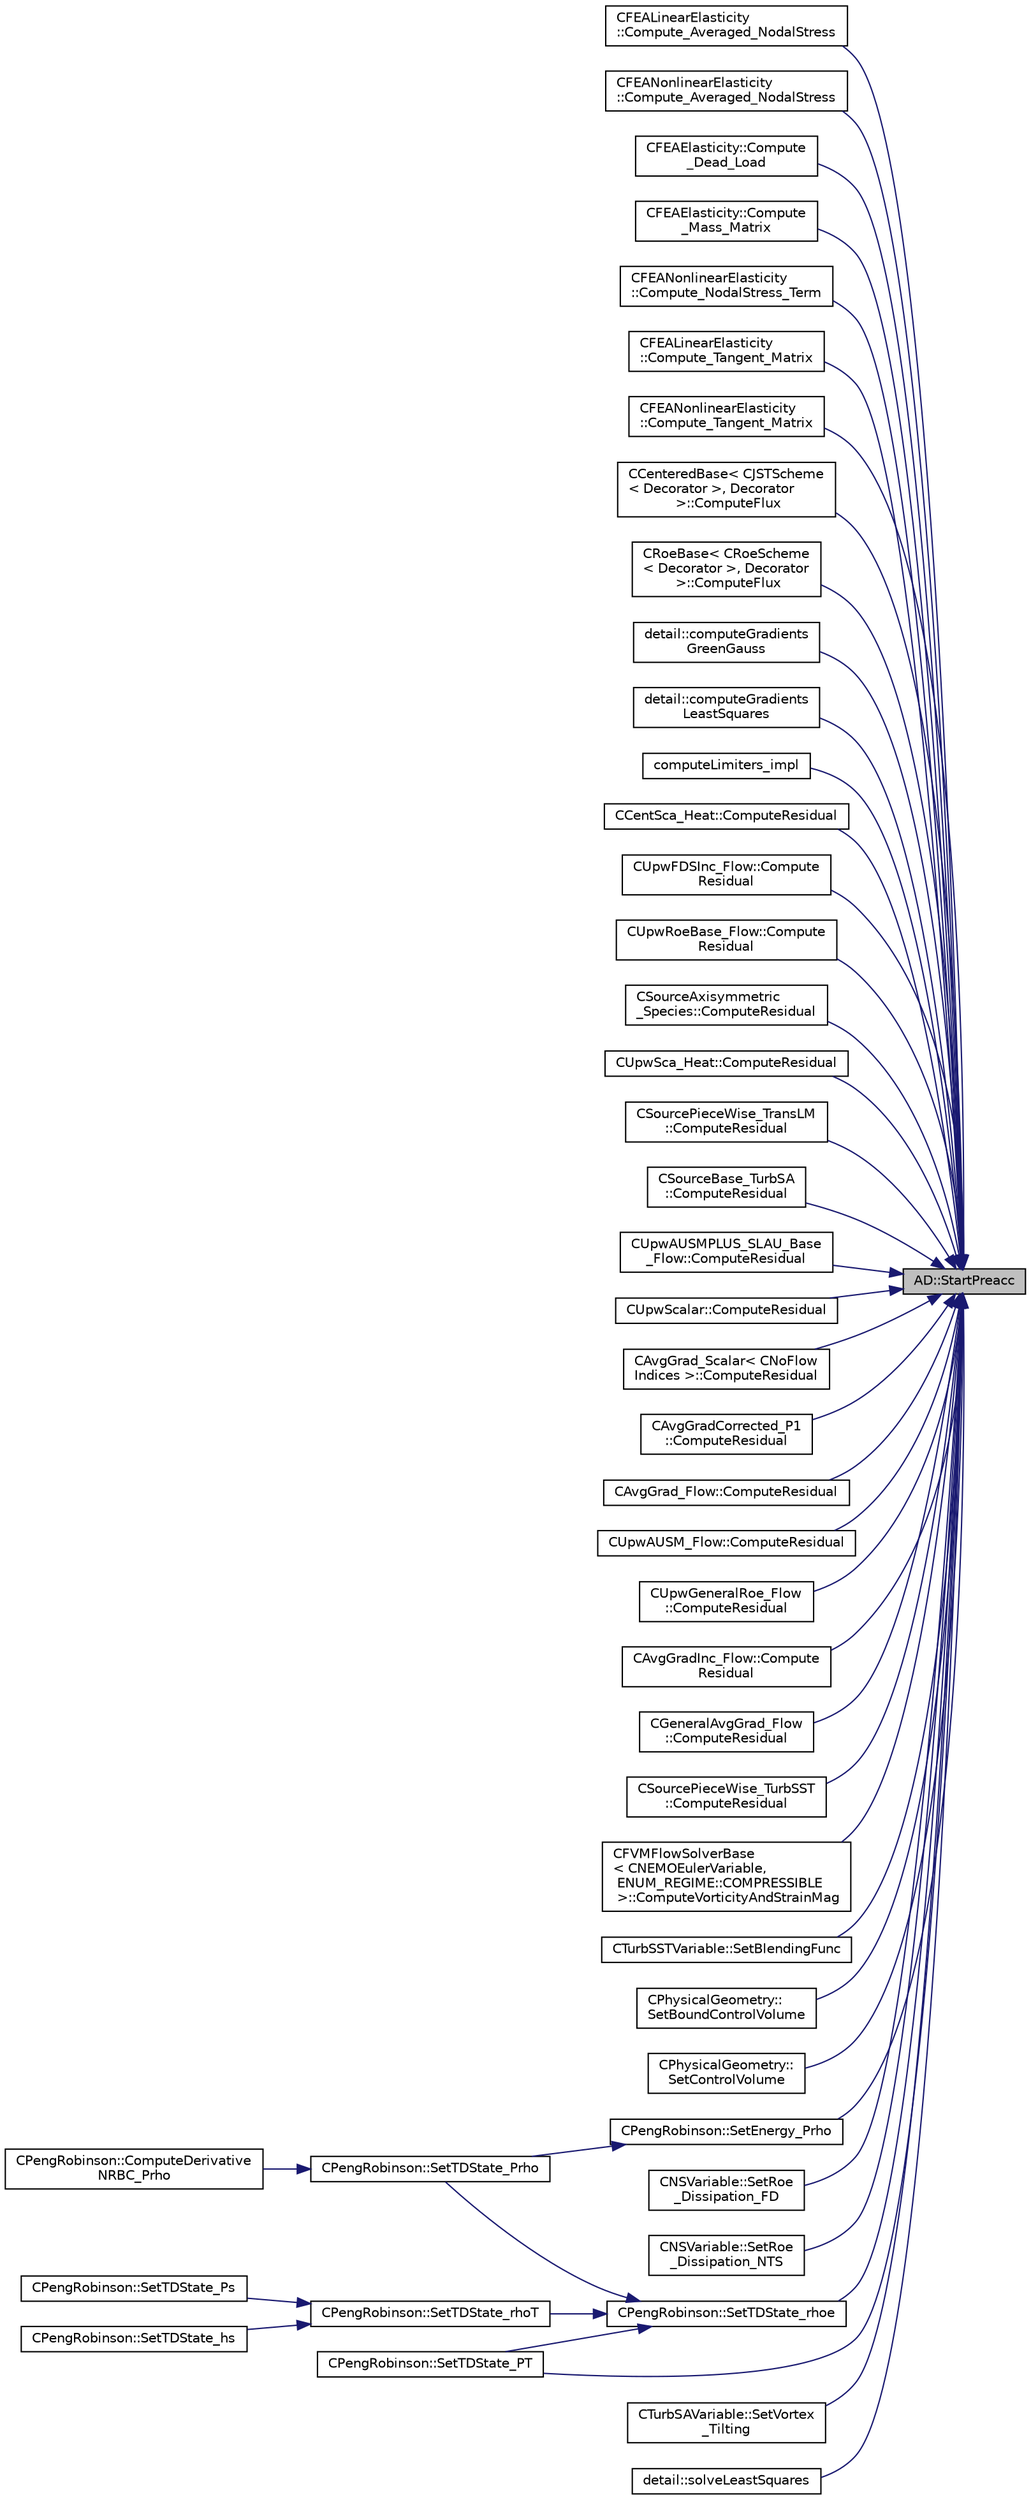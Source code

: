 digraph "AD::StartPreacc"
{
 // LATEX_PDF_SIZE
  edge [fontname="Helvetica",fontsize="10",labelfontname="Helvetica",labelfontsize="10"];
  node [fontname="Helvetica",fontsize="10",shape=record];
  rankdir="RL";
  Node1 [label="AD::StartPreacc",height=0.2,width=0.4,color="black", fillcolor="grey75", style="filled", fontcolor="black",tooltip="Starts a new preaccumulation section and sets the input variables."];
  Node1 -> Node2 [dir="back",color="midnightblue",fontsize="10",style="solid",fontname="Helvetica"];
  Node2 [label="CFEALinearElasticity\l::Compute_Averaged_NodalStress",height=0.2,width=0.4,color="black", fillcolor="white", style="filled",URL="$classCFEALinearElasticity.html#a288e8d51aa0dbb19df8abbbbcdbac73d",tooltip="Compute averaged nodal stresses (for post processing)."];
  Node1 -> Node3 [dir="back",color="midnightblue",fontsize="10",style="solid",fontname="Helvetica"];
  Node3 [label="CFEANonlinearElasticity\l::Compute_Averaged_NodalStress",height=0.2,width=0.4,color="black", fillcolor="white", style="filled",URL="$classCFEANonlinearElasticity.html#a5e58a54abd621567a59edb8cf8e1840a",tooltip="Compute averaged nodal stresses (for post processing)."];
  Node1 -> Node4 [dir="back",color="midnightblue",fontsize="10",style="solid",fontname="Helvetica"];
  Node4 [label="CFEAElasticity::Compute\l_Dead_Load",height=0.2,width=0.4,color="black", fillcolor="white", style="filled",URL="$classCFEAElasticity.html#a31ab10608a0f2b45808ee5635f0ec7d5",tooltip="Compute the nodal gravity loads for an element."];
  Node1 -> Node5 [dir="back",color="midnightblue",fontsize="10",style="solid",fontname="Helvetica"];
  Node5 [label="CFEAElasticity::Compute\l_Mass_Matrix",height=0.2,width=0.4,color="black", fillcolor="white", style="filled",URL="$classCFEAElasticity.html#aa915d6053f8f7ea785ce4a44033b3c18",tooltip="Build the mass matrix of an element."];
  Node1 -> Node6 [dir="back",color="midnightblue",fontsize="10",style="solid",fontname="Helvetica"];
  Node6 [label="CFEANonlinearElasticity\l::Compute_NodalStress_Term",height=0.2,width=0.4,color="black", fillcolor="white", style="filled",URL="$classCFEANonlinearElasticity.html#a898db96454279eeab05c6f91408e233c",tooltip="Compute the nodal stress terms for an element."];
  Node1 -> Node7 [dir="back",color="midnightblue",fontsize="10",style="solid",fontname="Helvetica"];
  Node7 [label="CFEALinearElasticity\l::Compute_Tangent_Matrix",height=0.2,width=0.4,color="black", fillcolor="white", style="filled",URL="$classCFEALinearElasticity.html#a294b57499c97b1aeeb60330818f99ca4",tooltip="Build the tangent stiffness matrix of an element."];
  Node1 -> Node8 [dir="back",color="midnightblue",fontsize="10",style="solid",fontname="Helvetica"];
  Node8 [label="CFEANonlinearElasticity\l::Compute_Tangent_Matrix",height=0.2,width=0.4,color="black", fillcolor="white", style="filled",URL="$classCFEANonlinearElasticity.html#a030a902bbc782bab5bcad7479cae99bf",tooltip="Build the tangent stiffness matrix of an element."];
  Node1 -> Node9 [dir="back",color="midnightblue",fontsize="10",style="solid",fontname="Helvetica"];
  Node9 [label="CCenteredBase\< CJSTScheme\l\< Decorator \>, Decorator\l \>::ComputeFlux",height=0.2,width=0.4,color="black", fillcolor="white", style="filled",URL="$classCCenteredBase.html#ac9b1510a81f92bcdc4c319b415d1ea82",tooltip="Implementation of the base centered flux."];
  Node1 -> Node10 [dir="back",color="midnightblue",fontsize="10",style="solid",fontname="Helvetica"];
  Node10 [label="CRoeBase\< CRoeScheme\l\< Decorator \>, Decorator\l \>::ComputeFlux",height=0.2,width=0.4,color="black", fillcolor="white", style="filled",URL="$classCRoeBase.html#a66014e97b96e951548712bc65bb2857e",tooltip="Implementation of the base Roe flux."];
  Node1 -> Node11 [dir="back",color="midnightblue",fontsize="10",style="solid",fontname="Helvetica"];
  Node11 [label="detail::computeGradients\lGreenGauss",height=0.2,width=0.4,color="black", fillcolor="white", style="filled",URL="$group__FvmAlgos.html#ga031dfb21c1777c986ae93d716ec4568b",tooltip="Compute the gradient of a field using the Green-Gauss theorem."];
  Node1 -> Node12 [dir="back",color="midnightblue",fontsize="10",style="solid",fontname="Helvetica"];
  Node12 [label="detail::computeGradients\lLeastSquares",height=0.2,width=0.4,color="black", fillcolor="white", style="filled",URL="$group__FvmAlgos.html#ga186a32bf8b211a50432fe55a6a608c21",tooltip="Compute the gradient of a field using inverse-distance-weighted or unweighted Least-Squares approxima..."];
  Node1 -> Node13 [dir="back",color="midnightblue",fontsize="10",style="solid",fontname="Helvetica"];
  Node13 [label="computeLimiters_impl",height=0.2,width=0.4,color="black", fillcolor="white", style="filled",URL="$group__FvmAlgos.html#ga4639562695f9dc19f098e6d00fcacde1",tooltip="Generic limiter computation for methods based on one limiter value per point (as opposed to one per e..."];
  Node1 -> Node14 [dir="back",color="midnightblue",fontsize="10",style="solid",fontname="Helvetica"];
  Node14 [label="CCentSca_Heat::ComputeResidual",height=0.2,width=0.4,color="black", fillcolor="white", style="filled",URL="$classCCentSca__Heat.html#a42a8f4ee0a3d6b716a66bdd2c604b23a",tooltip="Compute the flow residual using a JST method."];
  Node1 -> Node15 [dir="back",color="midnightblue",fontsize="10",style="solid",fontname="Helvetica"];
  Node15 [label="CUpwFDSInc_Flow::Compute\lResidual",height=0.2,width=0.4,color="black", fillcolor="white", style="filled",URL="$classCUpwFDSInc__Flow.html#a8a4008e3d32194e82e74e3607af0deea",tooltip="Compute the upwind flux between two nodes i and j."];
  Node1 -> Node16 [dir="back",color="midnightblue",fontsize="10",style="solid",fontname="Helvetica"];
  Node16 [label="CUpwRoeBase_Flow::Compute\lResidual",height=0.2,width=0.4,color="black", fillcolor="white", style="filled",URL="$classCUpwRoeBase__Flow.html#ae828f7505381432012daa1618ff9f030",tooltip="Compute the flux from node i to node j, part common to most Roe schemes."];
  Node1 -> Node17 [dir="back",color="midnightblue",fontsize="10",style="solid",fontname="Helvetica"];
  Node17 [label="CSourceAxisymmetric\l_Species::ComputeResidual",height=0.2,width=0.4,color="black", fillcolor="white", style="filled",URL="$classCSourceAxisymmetric__Species.html#ad959c3b5e60f5fd9a233a098c91322b5",tooltip="Residual of the axisymmetric source term."];
  Node1 -> Node18 [dir="back",color="midnightblue",fontsize="10",style="solid",fontname="Helvetica"];
  Node18 [label="CUpwSca_Heat::ComputeResidual",height=0.2,width=0.4,color="black", fillcolor="white", style="filled",URL="$classCUpwSca__Heat.html#ad49adf9bdbb8a6bf1d42109f63a29522",tooltip="Compute the scalar upwind flux between two nodes i and j."];
  Node1 -> Node19 [dir="back",color="midnightblue",fontsize="10",style="solid",fontname="Helvetica"];
  Node19 [label="CSourcePieceWise_TransLM\l::ComputeResidual",height=0.2,width=0.4,color="black", fillcolor="white", style="filled",URL="$classCSourcePieceWise__TransLM.html#a4d02bd499be33be05c82bd84d466caac",tooltip="Residual for source term integration."];
  Node1 -> Node20 [dir="back",color="midnightblue",fontsize="10",style="solid",fontname="Helvetica"];
  Node20 [label="CSourceBase_TurbSA\l::ComputeResidual",height=0.2,width=0.4,color="black", fillcolor="white", style="filled",URL="$classCSourceBase__TurbSA.html#a98179f7fb85368f815c070b96774b6de",tooltip="Residual for source term integration."];
  Node1 -> Node21 [dir="back",color="midnightblue",fontsize="10",style="solid",fontname="Helvetica"];
  Node21 [label="CUpwAUSMPLUS_SLAU_Base\l_Flow::ComputeResidual",height=0.2,width=0.4,color="black", fillcolor="white", style="filled",URL="$classCUpwAUSMPLUS__SLAU__Base__Flow.html#a70d144bce6b01b7d0df01a03ac77e500",tooltip="Compute the AUSM+ and SLAU family of schemes."];
  Node1 -> Node22 [dir="back",color="midnightblue",fontsize="10",style="solid",fontname="Helvetica"];
  Node22 [label="CUpwScalar::ComputeResidual",height=0.2,width=0.4,color="black", fillcolor="white", style="filled",URL="$classCUpwScalar.html#af30d3fd2b982ed558923432dfc896ad3",tooltip="Compute the scalar upwind flux between two nodes i and j."];
  Node1 -> Node23 [dir="back",color="midnightblue",fontsize="10",style="solid",fontname="Helvetica"];
  Node23 [label="CAvgGrad_Scalar\< CNoFlow\lIndices \>::ComputeResidual",height=0.2,width=0.4,color="black", fillcolor="white", style="filled",URL="$classCAvgGrad__Scalar.html#a04be01597eab746241e04edf5c00ed0e",tooltip="Compute the viscous residual using an average of gradients without correction."];
  Node1 -> Node24 [dir="back",color="midnightblue",fontsize="10",style="solid",fontname="Helvetica"];
  Node24 [label="CAvgGradCorrected_P1\l::ComputeResidual",height=0.2,width=0.4,color="black", fillcolor="white", style="filled",URL="$classCAvgGradCorrected__P1.html#a8ccfd040b4318f4a3217e0bf76ef018f",tooltip="Compute the viscous residual of the P1 equation."];
  Node1 -> Node25 [dir="back",color="midnightblue",fontsize="10",style="solid",fontname="Helvetica"];
  Node25 [label="CAvgGrad_Flow::ComputeResidual",height=0.2,width=0.4,color="black", fillcolor="white", style="filled",URL="$classCAvgGrad__Flow.html#a24116483420da4c85e134442cbce7590",tooltip="Compute the viscous flow residual using an average of gradients."];
  Node1 -> Node26 [dir="back",color="midnightblue",fontsize="10",style="solid",fontname="Helvetica"];
  Node26 [label="CUpwAUSM_Flow::ComputeResidual",height=0.2,width=0.4,color="black", fillcolor="white", style="filled",URL="$classCUpwAUSM__Flow.html#a792ec6c1b75f7bbacc33566bbe7c0e88",tooltip="Compute the Roe's flux between two nodes i and j."];
  Node1 -> Node27 [dir="back",color="midnightblue",fontsize="10",style="solid",fontname="Helvetica"];
  Node27 [label="CUpwGeneralRoe_Flow\l::ComputeResidual",height=0.2,width=0.4,color="black", fillcolor="white", style="filled",URL="$classCUpwGeneralRoe__Flow.html#ae7835fc0d44bb290bef95f1e5ce3d90f",tooltip="Compute the Roe's flux between two nodes i and j."];
  Node1 -> Node28 [dir="back",color="midnightblue",fontsize="10",style="solid",fontname="Helvetica"];
  Node28 [label="CAvgGradInc_Flow::Compute\lResidual",height=0.2,width=0.4,color="black", fillcolor="white", style="filled",URL="$classCAvgGradInc__Flow.html#a01d7de2a96934050c3cc1ccda489dd0c",tooltip="Compute the viscous flow residual using an average of gradients."];
  Node1 -> Node29 [dir="back",color="midnightblue",fontsize="10",style="solid",fontname="Helvetica"];
  Node29 [label="CGeneralAvgGrad_Flow\l::ComputeResidual",height=0.2,width=0.4,color="black", fillcolor="white", style="filled",URL="$classCGeneralAvgGrad__Flow.html#af77f9f862b6b097256d3521a829e97d9",tooltip="Compute the viscous flow residual using an average of gradients."];
  Node1 -> Node30 [dir="back",color="midnightblue",fontsize="10",style="solid",fontname="Helvetica"];
  Node30 [label="CSourcePieceWise_TurbSST\l::ComputeResidual",height=0.2,width=0.4,color="black", fillcolor="white", style="filled",URL="$classCSourcePieceWise__TurbSST.html#a6d1441810be5842a599a57908180032c",tooltip="Residual for source term integration."];
  Node1 -> Node31 [dir="back",color="midnightblue",fontsize="10",style="solid",fontname="Helvetica"];
  Node31 [label="CFVMFlowSolverBase\l\< CNEMOEulerVariable,\l ENUM_REGIME::COMPRESSIBLE\l \>::ComputeVorticityAndStrainMag",height=0.2,width=0.4,color="black", fillcolor="white", style="filled",URL="$classCFVMFlowSolverBase.html#af84f9a0d4de3df7d82cef37eae94f739",tooltip="Evaluate the vorticity and strain rate magnitude."];
  Node1 -> Node32 [dir="back",color="midnightblue",fontsize="10",style="solid",fontname="Helvetica"];
  Node32 [label="CTurbSSTVariable::SetBlendingFunc",height=0.2,width=0.4,color="black", fillcolor="white", style="filled",URL="$classCTurbSSTVariable.html#aaf713bb15dedbd5f4b09df84f5d501cf",tooltip="Set the blending function for the blending of k-w and k-eps."];
  Node1 -> Node33 [dir="back",color="midnightblue",fontsize="10",style="solid",fontname="Helvetica"];
  Node33 [label="CPhysicalGeometry::\lSetBoundControlVolume",height=0.2,width=0.4,color="black", fillcolor="white", style="filled",URL="$classCPhysicalGeometry.html#a6767e6f3fec7bdb037a3add63e93395d",tooltip="Set boundary vertex structure of the control volume."];
  Node1 -> Node34 [dir="back",color="midnightblue",fontsize="10",style="solid",fontname="Helvetica"];
  Node34 [label="CPhysicalGeometry::\lSetControlVolume",height=0.2,width=0.4,color="black", fillcolor="white", style="filled",URL="$classCPhysicalGeometry.html#a0111aae7c2041c5c58b183bd337cdee6",tooltip="Set the edge structure of the control volume."];
  Node1 -> Node35 [dir="back",color="midnightblue",fontsize="10",style="solid",fontname="Helvetica"];
  Node35 [label="CPengRobinson::SetEnergy_Prho",height=0.2,width=0.4,color="black", fillcolor="white", style="filled",URL="$classCPengRobinson.html#af378e5d2f6b426a1e4735b2be8bf6654",tooltip="Set the Dimensionless Energy using Pressure and Density."];
  Node35 -> Node36 [dir="back",color="midnightblue",fontsize="10",style="solid",fontname="Helvetica"];
  Node36 [label="CPengRobinson::SetTDState_Prho",height=0.2,width=0.4,color="black", fillcolor="white", style="filled",URL="$classCPengRobinson.html#ae30277cdfc4a369da21988eb3c7fe235",tooltip="Set the Dimensionless State using Pressure and Density."];
  Node36 -> Node37 [dir="back",color="midnightblue",fontsize="10",style="solid",fontname="Helvetica"];
  Node37 [label="CPengRobinson::ComputeDerivative\lNRBC_Prho",height=0.2,width=0.4,color="black", fillcolor="white", style="filled",URL="$classCPengRobinson.html#acfedb20086ab07a828a8b5bcfe91aab0",tooltip="compute some derivatives of enthalpy and entropy needed for subsonic inflow BC"];
  Node1 -> Node38 [dir="back",color="midnightblue",fontsize="10",style="solid",fontname="Helvetica"];
  Node38 [label="CNSVariable::SetRoe\l_Dissipation_FD",height=0.2,width=0.4,color="black", fillcolor="white", style="filled",URL="$classCNSVariable.html#a71e190265f85ef8f0cb414275dba59f7",tooltip="Set the new solution for Roe Dissipation."];
  Node1 -> Node39 [dir="back",color="midnightblue",fontsize="10",style="solid",fontname="Helvetica"];
  Node39 [label="CNSVariable::SetRoe\l_Dissipation_NTS",height=0.2,width=0.4,color="black", fillcolor="white", style="filled",URL="$classCNSVariable.html#ae8391103a386186f112deaa91e04cee7",tooltip="Set the new solution for Roe Dissipation."];
  Node1 -> Node40 [dir="back",color="midnightblue",fontsize="10",style="solid",fontname="Helvetica"];
  Node40 [label="CPengRobinson::SetTDState_PT",height=0.2,width=0.4,color="black", fillcolor="white", style="filled",URL="$classCPengRobinson.html#ac17b82e23de9fc2fcd4e4ea4fa410b57",tooltip="Set the Dimensionless State using Pressure and Temperature."];
  Node1 -> Node41 [dir="back",color="midnightblue",fontsize="10",style="solid",fontname="Helvetica"];
  Node41 [label="CPengRobinson::SetTDState_rhoe",height=0.2,width=0.4,color="black", fillcolor="white", style="filled",URL="$classCPengRobinson.html#a5699a7f9a5a5f8a6bb8d90b0cd216c7d",tooltip="Set the Dimensionless State using Density and Internal Energy."];
  Node41 -> Node36 [dir="back",color="midnightblue",fontsize="10",style="solid",fontname="Helvetica"];
  Node41 -> Node40 [dir="back",color="midnightblue",fontsize="10",style="solid",fontname="Helvetica"];
  Node41 -> Node42 [dir="back",color="midnightblue",fontsize="10",style="solid",fontname="Helvetica"];
  Node42 [label="CPengRobinson::SetTDState_rhoT",height=0.2,width=0.4,color="black", fillcolor="white", style="filled",URL="$classCPengRobinson.html#a72c901fe82cb7fe63df2b185c9a2a5dc",tooltip="virtual member that would be different for each gas model implemented"];
  Node42 -> Node43 [dir="back",color="midnightblue",fontsize="10",style="solid",fontname="Helvetica"];
  Node43 [label="CPengRobinson::SetTDState_hs",height=0.2,width=0.4,color="black", fillcolor="white", style="filled",URL="$classCPengRobinson.html#a904a269891a9c1bc9275a1d0619d24c4",tooltip="virtual member that would be different for each gas model implemented"];
  Node42 -> Node44 [dir="back",color="midnightblue",fontsize="10",style="solid",fontname="Helvetica"];
  Node44 [label="CPengRobinson::SetTDState_Ps",height=0.2,width=0.4,color="black", fillcolor="white", style="filled",URL="$classCPengRobinson.html#a63fdf3cb25aacb491f24b0ddbc2bab41",tooltip="Set the Dimensionless State using Pressure and Entropy."];
  Node1 -> Node45 [dir="back",color="midnightblue",fontsize="10",style="solid",fontname="Helvetica"];
  Node45 [label="CTurbSAVariable::SetVortex\l_Tilting",height=0.2,width=0.4,color="black", fillcolor="white", style="filled",URL="$classCTurbSAVariable.html#a3cb17c734baf7ecff3cc72eccb53c0ee",tooltip="Set the vortex tilting measure for computation of the EDDES length scale."];
  Node1 -> Node46 [dir="back",color="midnightblue",fontsize="10",style="solid",fontname="Helvetica"];
  Node46 [label="detail::solveLeastSquares",height=0.2,width=0.4,color="black", fillcolor="white", style="filled",URL="$group__FvmAlgos.html#ga9958d5c208f07e6c16cc9951f3d3d68f",tooltip="Solve the least-squares problem for one point."];
}
